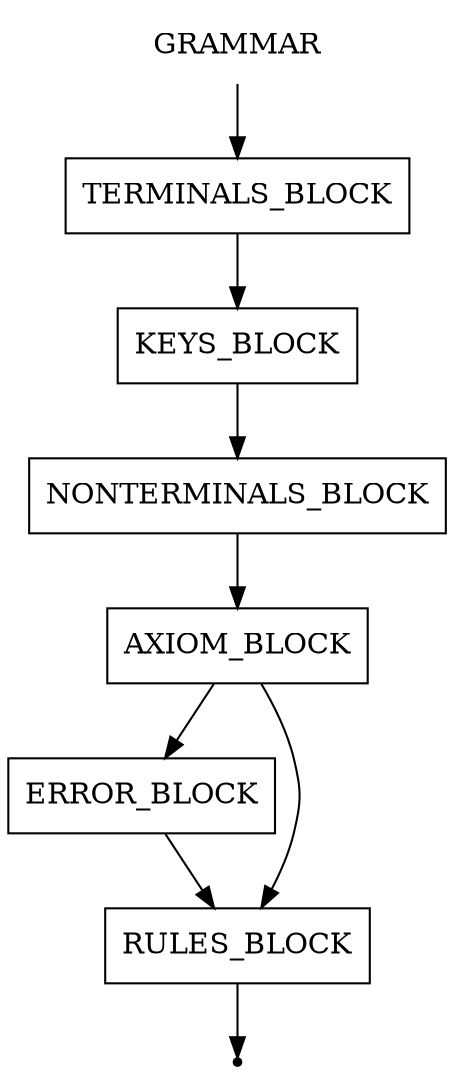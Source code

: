 digraph GRAMMAR {
    start [label=GRAMMAR shape=plaintext]
    A [label=TERMINALS_BLOCK shape=box]
    B [label=KEYS_BLOCK shape=box]
    C [label=NONTERMINALS_BLOCK shape=box]
    D [label=AXIOM_BLOCK shape=box]
    E [label=ERROR_BLOCK shape=box]
    F [label=RULES_BLOCK shape=box]
    end [label="" shape=point]
    start -> A
    A -> B
    B -> C
    C -> D
    D -> E
    D -> F
    E -> F
    F -> end
}

